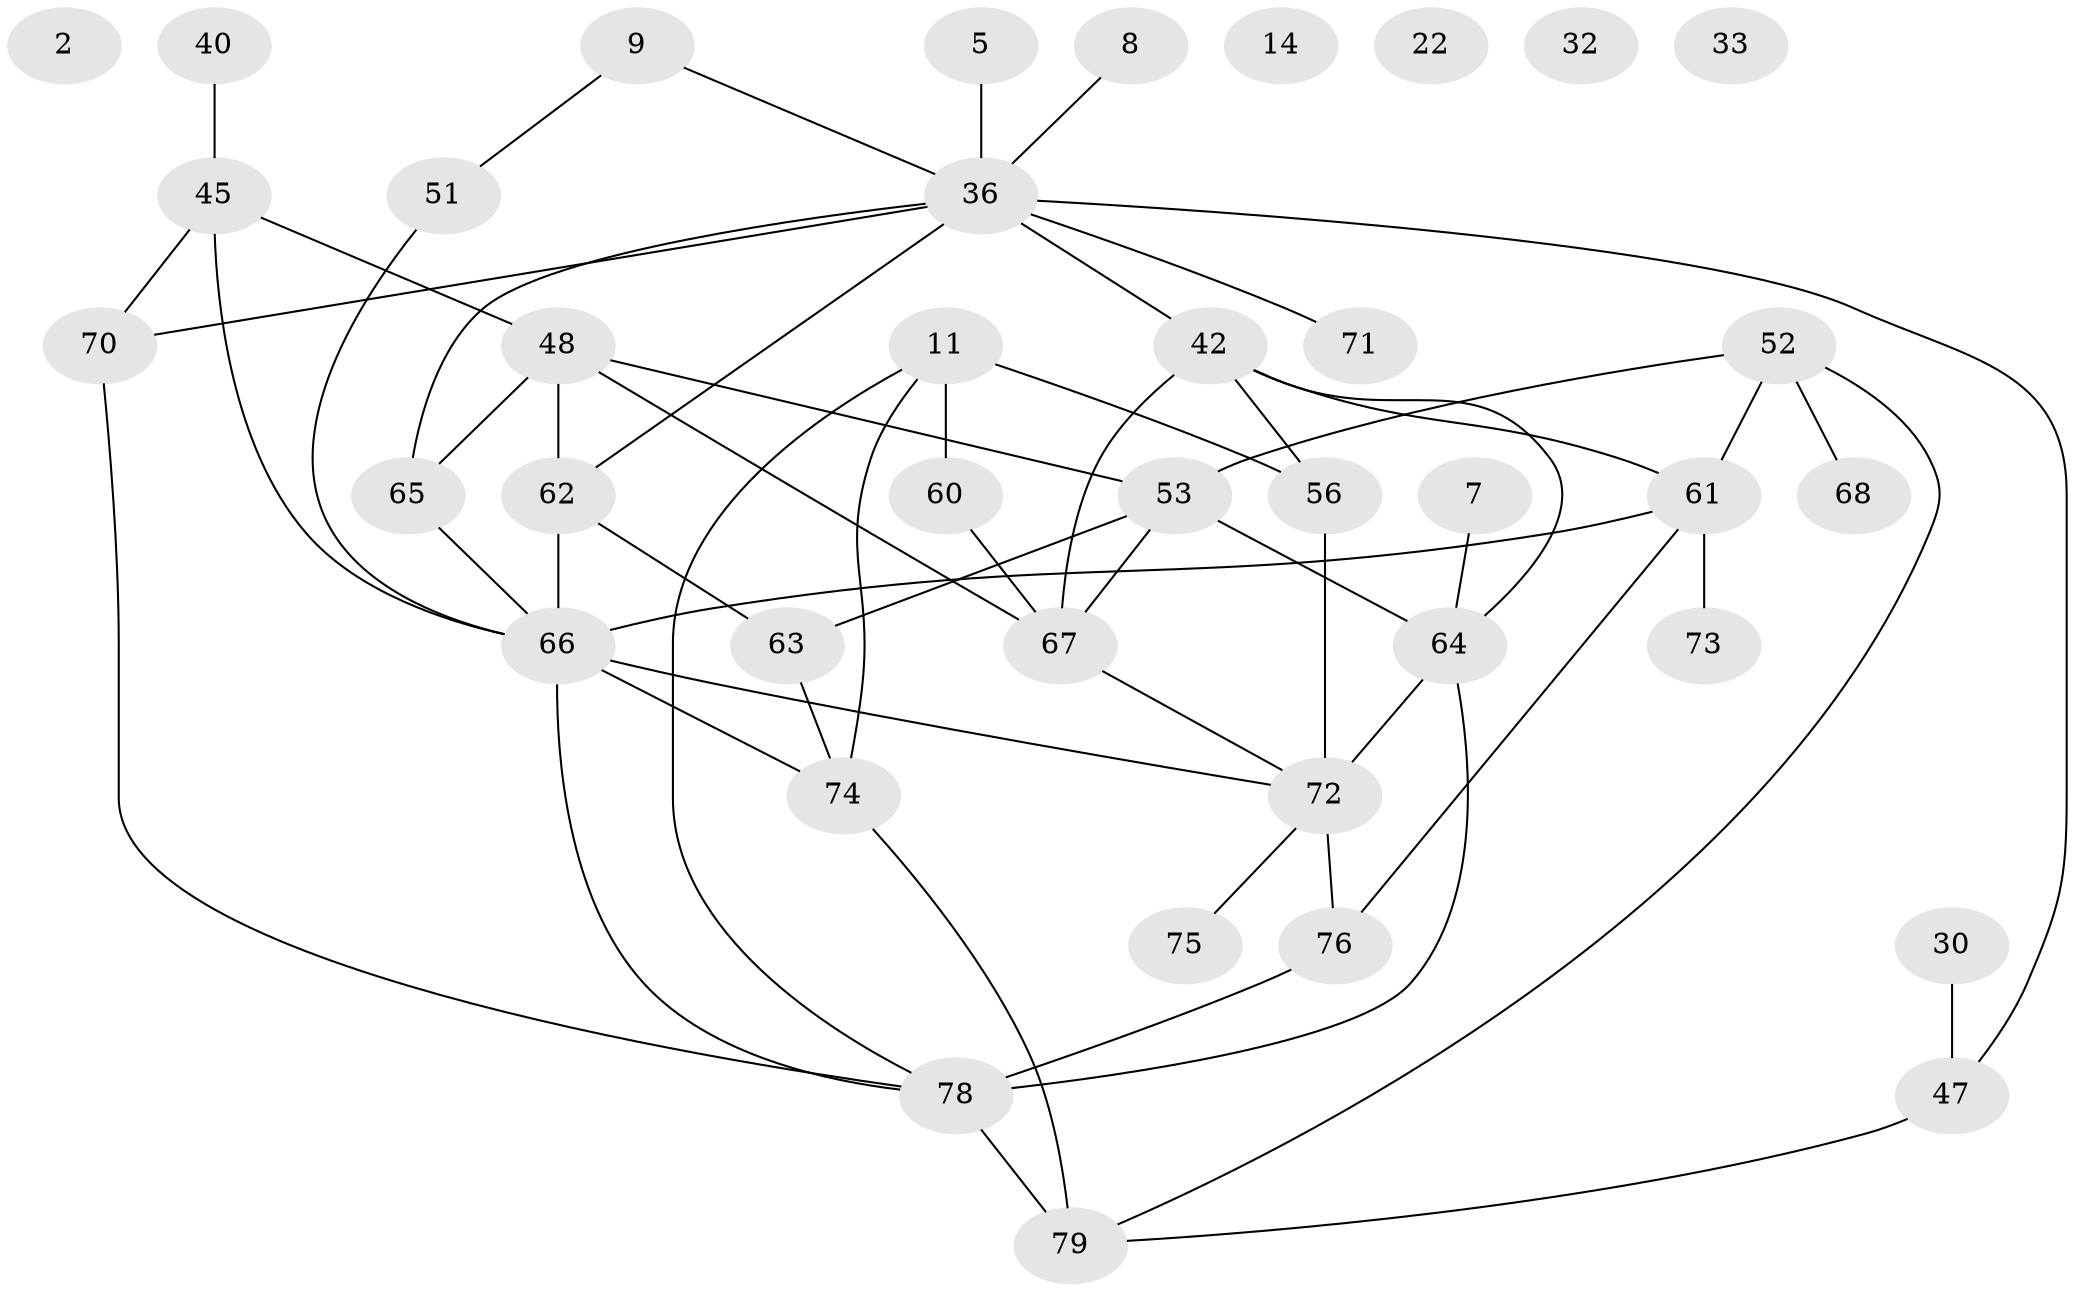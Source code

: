 // original degree distribution, {4: 0.17721518987341772, 0: 0.06329113924050633, 3: 0.35443037974683544, 2: 0.189873417721519, 1: 0.12658227848101267, 5: 0.06329113924050633, 7: 0.012658227848101266, 6: 0.012658227848101266}
// Generated by graph-tools (version 1.1) at 2025/39/03/09/25 04:39:17]
// undirected, 39 vertices, 58 edges
graph export_dot {
graph [start="1"]
  node [color=gray90,style=filled];
  2;
  5 [super="+3"];
  7;
  8;
  9;
  11;
  14;
  22;
  30;
  32;
  33;
  36 [super="+13+19"];
  40;
  42 [super="+39"];
  45 [super="+44"];
  47;
  48 [super="+10+4"];
  51;
  52;
  53;
  56 [super="+54"];
  60 [super="+57"];
  61 [super="+23"];
  62;
  63 [super="+50"];
  64 [super="+15+43+58+59"];
  65 [super="+55"];
  66 [super="+26+28+37"];
  67 [super="+24+41+46"];
  68;
  70;
  71;
  72 [super="+27+69"];
  73;
  74;
  75;
  76;
  78 [super="+31+77"];
  79 [super="+49"];
  5 -- 36 [weight=3];
  7 -- 64;
  8 -- 36;
  9 -- 51;
  9 -- 36;
  11 -- 56;
  11 -- 60 [weight=2];
  11 -- 74;
  11 -- 78;
  30 -- 47;
  36 -- 70;
  36 -- 62;
  36 -- 65;
  36 -- 71;
  36 -- 42 [weight=2];
  36 -- 47;
  40 -- 45;
  42 -- 61;
  42 -- 64 [weight=2];
  42 -- 67;
  42 -- 56;
  45 -- 66 [weight=2];
  45 -- 48;
  45 -- 70;
  47 -- 79 [weight=2];
  48 -- 65;
  48 -- 62 [weight=2];
  48 -- 53;
  48 -- 67;
  51 -- 66;
  52 -- 53;
  52 -- 68;
  52 -- 61;
  52 -- 79;
  53 -- 64;
  53 -- 67;
  53 -- 63;
  56 -- 72;
  60 -- 67;
  61 -- 76;
  61 -- 73;
  61 -- 66;
  62 -- 66;
  62 -- 63;
  63 -- 74;
  64 -- 78;
  64 -- 72 [weight=2];
  65 -- 66;
  66 -- 74;
  66 -- 78;
  66 -- 72;
  67 -- 72;
  70 -- 78;
  72 -- 75;
  72 -- 76;
  74 -- 79;
  76 -- 78;
  78 -- 79 [weight=3];
}
